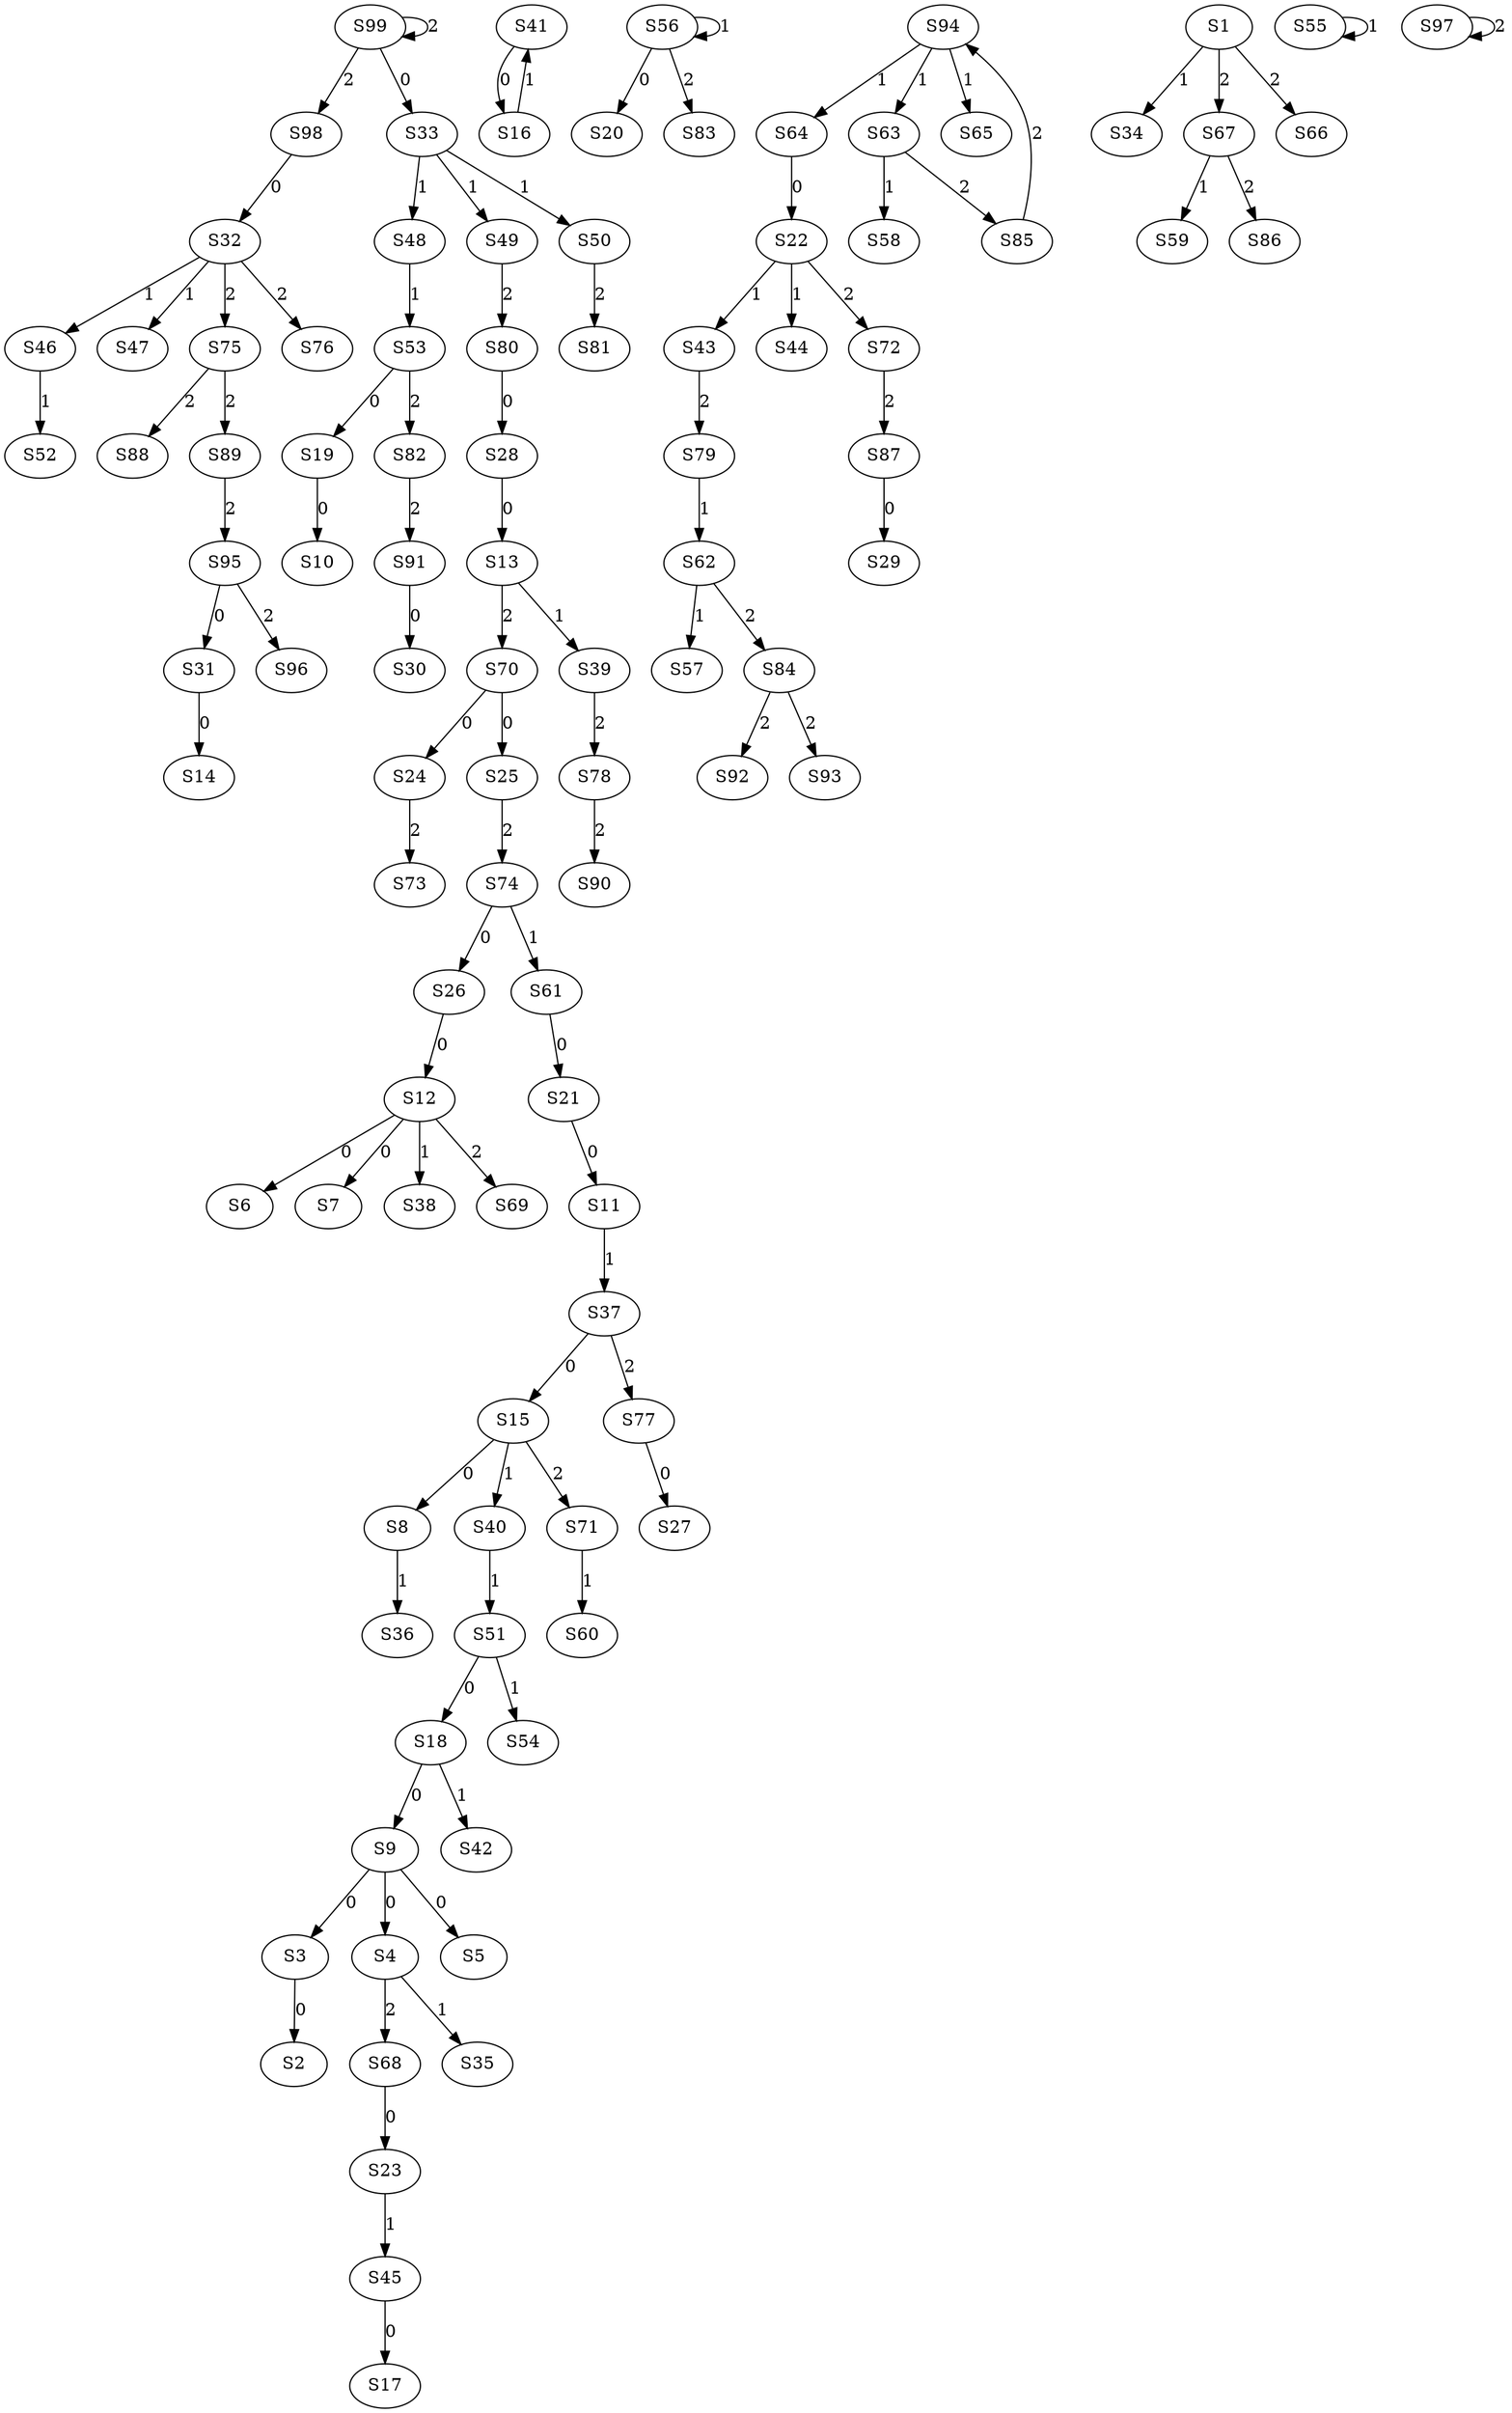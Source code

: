 strict digraph {
	S3 -> S2 [ label = 0 ];
	S9 -> S3 [ label = 0 ];
	S9 -> S4 [ label = 0 ];
	S9 -> S5 [ label = 0 ];
	S12 -> S6 [ label = 0 ];
	S12 -> S7 [ label = 0 ];
	S15 -> S8 [ label = 0 ];
	S18 -> S9 [ label = 0 ];
	S19 -> S10 [ label = 0 ];
	S21 -> S11 [ label = 0 ];
	S26 -> S12 [ label = 0 ];
	S28 -> S13 [ label = 0 ];
	S31 -> S14 [ label = 0 ];
	S37 -> S15 [ label = 0 ];
	S41 -> S16 [ label = 0 ];
	S45 -> S17 [ label = 0 ];
	S51 -> S18 [ label = 0 ];
	S53 -> S19 [ label = 0 ];
	S56 -> S20 [ label = 0 ];
	S61 -> S21 [ label = 0 ];
	S64 -> S22 [ label = 0 ];
	S68 -> S23 [ label = 0 ];
	S70 -> S24 [ label = 0 ];
	S70 -> S25 [ label = 0 ];
	S74 -> S26 [ label = 0 ];
	S77 -> S27 [ label = 0 ];
	S80 -> S28 [ label = 0 ];
	S87 -> S29 [ label = 0 ];
	S91 -> S30 [ label = 0 ];
	S95 -> S31 [ label = 0 ];
	S98 -> S32 [ label = 0 ];
	S99 -> S33 [ label = 0 ];
	S1 -> S34 [ label = 1 ];
	S4 -> S35 [ label = 1 ];
	S8 -> S36 [ label = 1 ];
	S11 -> S37 [ label = 1 ];
	S12 -> S38 [ label = 1 ];
	S13 -> S39 [ label = 1 ];
	S15 -> S40 [ label = 1 ];
	S16 -> S41 [ label = 1 ];
	S18 -> S42 [ label = 1 ];
	S22 -> S43 [ label = 1 ];
	S22 -> S44 [ label = 1 ];
	S23 -> S45 [ label = 1 ];
	S32 -> S46 [ label = 1 ];
	S32 -> S47 [ label = 1 ];
	S33 -> S48 [ label = 1 ];
	S33 -> S49 [ label = 1 ];
	S33 -> S50 [ label = 1 ];
	S40 -> S51 [ label = 1 ];
	S46 -> S52 [ label = 1 ];
	S48 -> S53 [ label = 1 ];
	S51 -> S54 [ label = 1 ];
	S55 -> S55 [ label = 1 ];
	S56 -> S56 [ label = 1 ];
	S62 -> S57 [ label = 1 ];
	S63 -> S58 [ label = 1 ];
	S67 -> S59 [ label = 1 ];
	S71 -> S60 [ label = 1 ];
	S74 -> S61 [ label = 1 ];
	S79 -> S62 [ label = 1 ];
	S94 -> S63 [ label = 1 ];
	S94 -> S64 [ label = 1 ];
	S94 -> S65 [ label = 1 ];
	S1 -> S66 [ label = 2 ];
	S1 -> S67 [ label = 2 ];
	S4 -> S68 [ label = 2 ];
	S12 -> S69 [ label = 2 ];
	S13 -> S70 [ label = 2 ];
	S15 -> S71 [ label = 2 ];
	S22 -> S72 [ label = 2 ];
	S24 -> S73 [ label = 2 ];
	S25 -> S74 [ label = 2 ];
	S32 -> S75 [ label = 2 ];
	S32 -> S76 [ label = 2 ];
	S37 -> S77 [ label = 2 ];
	S39 -> S78 [ label = 2 ];
	S43 -> S79 [ label = 2 ];
	S49 -> S80 [ label = 2 ];
	S50 -> S81 [ label = 2 ];
	S53 -> S82 [ label = 2 ];
	S56 -> S83 [ label = 2 ];
	S62 -> S84 [ label = 2 ];
	S63 -> S85 [ label = 2 ];
	S67 -> S86 [ label = 2 ];
	S72 -> S87 [ label = 2 ];
	S75 -> S88 [ label = 2 ];
	S75 -> S89 [ label = 2 ];
	S78 -> S90 [ label = 2 ];
	S82 -> S91 [ label = 2 ];
	S84 -> S92 [ label = 2 ];
	S84 -> S93 [ label = 2 ];
	S85 -> S94 [ label = 2 ];
	S89 -> S95 [ label = 2 ];
	S95 -> S96 [ label = 2 ];
	S97 -> S97 [ label = 2 ];
	S99 -> S98 [ label = 2 ];
	S99 -> S99 [ label = 2 ];
}